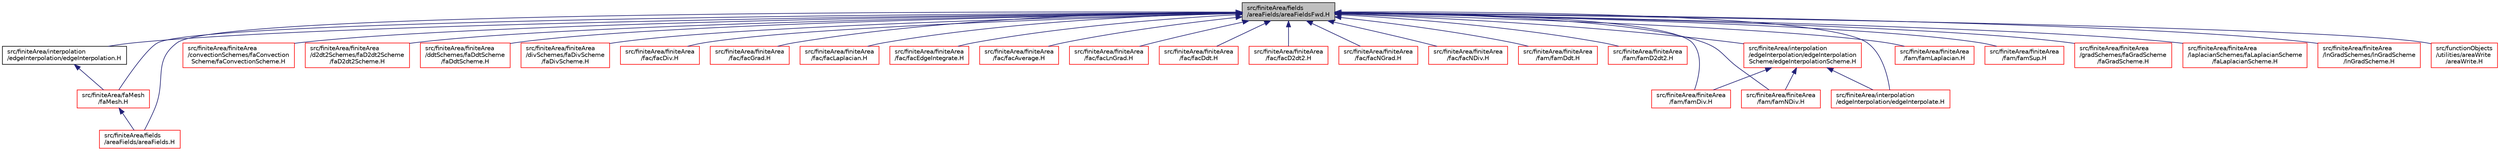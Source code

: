 digraph "src/finiteArea/fields/areaFields/areaFieldsFwd.H"
{
  bgcolor="transparent";
  edge [fontname="Helvetica",fontsize="10",labelfontname="Helvetica",labelfontsize="10"];
  node [fontname="Helvetica",fontsize="10",shape=record];
  Node1 [label="src/finiteArea/fields\l/areaFields/areaFieldsFwd.H",height=0.2,width=0.4,color="black", fillcolor="grey75", style="filled" fontcolor="black"];
  Node1 -> Node2 [dir="back",color="midnightblue",fontsize="10",style="solid",fontname="Helvetica"];
  Node2 [label="src/finiteArea/faMesh\l/faMesh.H",height=0.2,width=0.4,color="red",URL="$faMesh_8H.html"];
  Node2 -> Node3 [dir="back",color="midnightblue",fontsize="10",style="solid",fontname="Helvetica"];
  Node3 [label="src/finiteArea/fields\l/areaFields/areaFields.H",height=0.2,width=0.4,color="red",URL="$areaFields_8H.html"];
  Node1 -> Node3 [dir="back",color="midnightblue",fontsize="10",style="solid",fontname="Helvetica"];
  Node1 -> Node4 [dir="back",color="midnightblue",fontsize="10",style="solid",fontname="Helvetica"];
  Node4 [label="src/finiteArea/finiteArea\l/convectionSchemes/faConvection\lScheme/faConvectionScheme.H",height=0.2,width=0.4,color="red",URL="$faConvectionScheme_8H.html"];
  Node1 -> Node5 [dir="back",color="midnightblue",fontsize="10",style="solid",fontname="Helvetica"];
  Node5 [label="src/finiteArea/finiteArea\l/d2dt2Schemes/faD2dt2Scheme\l/faD2dt2Scheme.H",height=0.2,width=0.4,color="red",URL="$faD2dt2Scheme_8H.html"];
  Node1 -> Node6 [dir="back",color="midnightblue",fontsize="10",style="solid",fontname="Helvetica"];
  Node6 [label="src/finiteArea/finiteArea\l/ddtSchemes/faDdtScheme\l/faDdtScheme.H",height=0.2,width=0.4,color="red",URL="$faDdtScheme_8H.html"];
  Node1 -> Node7 [dir="back",color="midnightblue",fontsize="10",style="solid",fontname="Helvetica"];
  Node7 [label="src/finiteArea/finiteArea\l/divSchemes/faDivScheme\l/faDivScheme.H",height=0.2,width=0.4,color="red",URL="$faDivScheme_8H.html"];
  Node1 -> Node8 [dir="back",color="midnightblue",fontsize="10",style="solid",fontname="Helvetica"];
  Node8 [label="src/finiteArea/finiteArea\l/fac/facDiv.H",height=0.2,width=0.4,color="red",URL="$facDiv_8H.html",tooltip="Calculate the divergence of the given field. "];
  Node1 -> Node9 [dir="back",color="midnightblue",fontsize="10",style="solid",fontname="Helvetica"];
  Node9 [label="src/finiteArea/finiteArea\l/fac/facGrad.H",height=0.2,width=0.4,color="red",URL="$facGrad_8H.html",tooltip="Calculate the gradient of the given field. "];
  Node1 -> Node10 [dir="back",color="midnightblue",fontsize="10",style="solid",fontname="Helvetica"];
  Node10 [label="src/finiteArea/finiteArea\l/fac/facLaplacian.H",height=0.2,width=0.4,color="red",URL="$facLaplacian_8H.html",tooltip="Calculate the laplacian of the given field. "];
  Node1 -> Node11 [dir="back",color="midnightblue",fontsize="10",style="solid",fontname="Helvetica"];
  Node11 [label="src/finiteArea/finiteArea\l/fac/facEdgeIntegrate.H",height=0.2,width=0.4,color="red",URL="$facEdgeIntegrate_8H.html",tooltip="Edge integrate edgeField creating a areaField. Edge sum a edgeField creating a areaField. "];
  Node1 -> Node12 [dir="back",color="midnightblue",fontsize="10",style="solid",fontname="Helvetica"];
  Node12 [label="src/finiteArea/finiteArea\l/fac/facAverage.H",height=0.2,width=0.4,color="red",URL="$facAverage_8H.html",tooltip="Edge-weighted average a edgeField creating a areaField. "];
  Node1 -> Node13 [dir="back",color="midnightblue",fontsize="10",style="solid",fontname="Helvetica"];
  Node13 [label="src/finiteArea/finiteArea\l/fac/facLnGrad.H",height=0.2,width=0.4,color="red",URL="$facLnGrad_8H.html",tooltip="Calculate the lnGrad of the given areaField. "];
  Node1 -> Node14 [dir="back",color="midnightblue",fontsize="10",style="solid",fontname="Helvetica"];
  Node14 [label="src/finiteArea/finiteArea\l/fac/facDdt.H",height=0.2,width=0.4,color="red",URL="$facDdt_8H.html",tooltip="Calculate the first temporal derivative. "];
  Node1 -> Node15 [dir="back",color="midnightblue",fontsize="10",style="solid",fontname="Helvetica"];
  Node15 [label="src/finiteArea/finiteArea\l/fac/facD2dt2.H",height=0.2,width=0.4,color="red",URL="$facD2dt2_8H.html"];
  Node1 -> Node16 [dir="back",color="midnightblue",fontsize="10",style="solid",fontname="Helvetica"];
  Node16 [label="src/finiteArea/finiteArea\l/fac/facNGrad.H",height=0.2,width=0.4,color="red",URL="$facNGrad_8H.html",tooltip="Calculate the gradient normal to the surface of the given field. "];
  Node1 -> Node17 [dir="back",color="midnightblue",fontsize="10",style="solid",fontname="Helvetica"];
  Node17 [label="src/finiteArea/finiteArea\l/fac/facNDiv.H",height=0.2,width=0.4,color="red",URL="$facNDiv_8H.html",tooltip="Calculate the divergence of the given field. "];
  Node1 -> Node18 [dir="back",color="midnightblue",fontsize="10",style="solid",fontname="Helvetica"];
  Node18 [label="src/finiteArea/finiteArea\l/fam/famDdt.H",height=0.2,width=0.4,color="red",URL="$famDdt_8H.html",tooltip="Calulate the matrix for the first temporal derivative. "];
  Node1 -> Node19 [dir="back",color="midnightblue",fontsize="10",style="solid",fontname="Helvetica"];
  Node19 [label="src/finiteArea/finiteArea\l/fam/famD2dt2.H",height=0.2,width=0.4,color="red",URL="$famD2dt2_8H.html"];
  Node1 -> Node20 [dir="back",color="midnightblue",fontsize="10",style="solid",fontname="Helvetica"];
  Node20 [label="src/finiteArea/finiteArea\l/fam/famDiv.H",height=0.2,width=0.4,color="red",URL="$famDiv_8H.html",tooltip="Calculate the matrix for the divergence of the given field and flux. "];
  Node1 -> Node21 [dir="back",color="midnightblue",fontsize="10",style="solid",fontname="Helvetica"];
  Node21 [label="src/finiteArea/finiteArea\l/fam/famLaplacian.H",height=0.2,width=0.4,color="red",URL="$famLaplacian_8H.html",tooltip="Calculate the matrix for the laplacian of the field. "];
  Node1 -> Node22 [dir="back",color="midnightblue",fontsize="10",style="solid",fontname="Helvetica"];
  Node22 [label="src/finiteArea/finiteArea\l/fam/famSup.H",height=0.2,width=0.4,color="red",URL="$famSup_8H.html",tooltip="Calculate the matrix for implicit and explicit sources. "];
  Node1 -> Node23 [dir="back",color="midnightblue",fontsize="10",style="solid",fontname="Helvetica"];
  Node23 [label="src/finiteArea/finiteArea\l/fam/famNDiv.H",height=0.2,width=0.4,color="red",URL="$famNDiv_8H.html",tooltip="Calculate the matrix for the divergence of the given field and flux. "];
  Node1 -> Node24 [dir="back",color="midnightblue",fontsize="10",style="solid",fontname="Helvetica"];
  Node24 [label="src/finiteArea/finiteArea\l/gradSchemes/faGradScheme\l/faGradScheme.H",height=0.2,width=0.4,color="red",URL="$faGradScheme_8H.html"];
  Node1 -> Node25 [dir="back",color="midnightblue",fontsize="10",style="solid",fontname="Helvetica"];
  Node25 [label="src/finiteArea/finiteArea\l/laplacianSchemes/faLaplacianScheme\l/faLaplacianScheme.H",height=0.2,width=0.4,color="red",URL="$faLaplacianScheme_8H.html"];
  Node1 -> Node26 [dir="back",color="midnightblue",fontsize="10",style="solid",fontname="Helvetica"];
  Node26 [label="src/finiteArea/finiteArea\l/lnGradSchemes/lnGradScheme\l/lnGradScheme.H",height=0.2,width=0.4,color="red",URL="$lnGradScheme_8H.html"];
  Node1 -> Node27 [dir="back",color="midnightblue",fontsize="10",style="solid",fontname="Helvetica"];
  Node27 [label="src/finiteArea/interpolation\l/edgeInterpolation/edgeInterpolate.H",height=0.2,width=0.4,color="red",URL="$edgeInterpolate_8H.html"];
  Node1 -> Node28 [dir="back",color="midnightblue",fontsize="10",style="solid",fontname="Helvetica"];
  Node28 [label="src/finiteArea/interpolation\l/edgeInterpolation/edgeInterpolation.H",height=0.2,width=0.4,color="black",URL="$edgeInterpolation_8H.html"];
  Node28 -> Node2 [dir="back",color="midnightblue",fontsize="10",style="solid",fontname="Helvetica"];
  Node1 -> Node29 [dir="back",color="midnightblue",fontsize="10",style="solid",fontname="Helvetica"];
  Node29 [label="src/finiteArea/interpolation\l/edgeInterpolation/edgeInterpolation\lScheme/edgeInterpolationScheme.H",height=0.2,width=0.4,color="red",URL="$edgeInterpolationScheme_8H.html"];
  Node29 -> Node20 [dir="back",color="midnightblue",fontsize="10",style="solid",fontname="Helvetica"];
  Node29 -> Node23 [dir="back",color="midnightblue",fontsize="10",style="solid",fontname="Helvetica"];
  Node29 -> Node27 [dir="back",color="midnightblue",fontsize="10",style="solid",fontname="Helvetica"];
  Node1 -> Node30 [dir="back",color="midnightblue",fontsize="10",style="solid",fontname="Helvetica"];
  Node30 [label="src/functionObjects\l/utilities/areaWrite\l/areaWrite.H",height=0.2,width=0.4,color="red",URL="$areaWrite_8H.html"];
}
